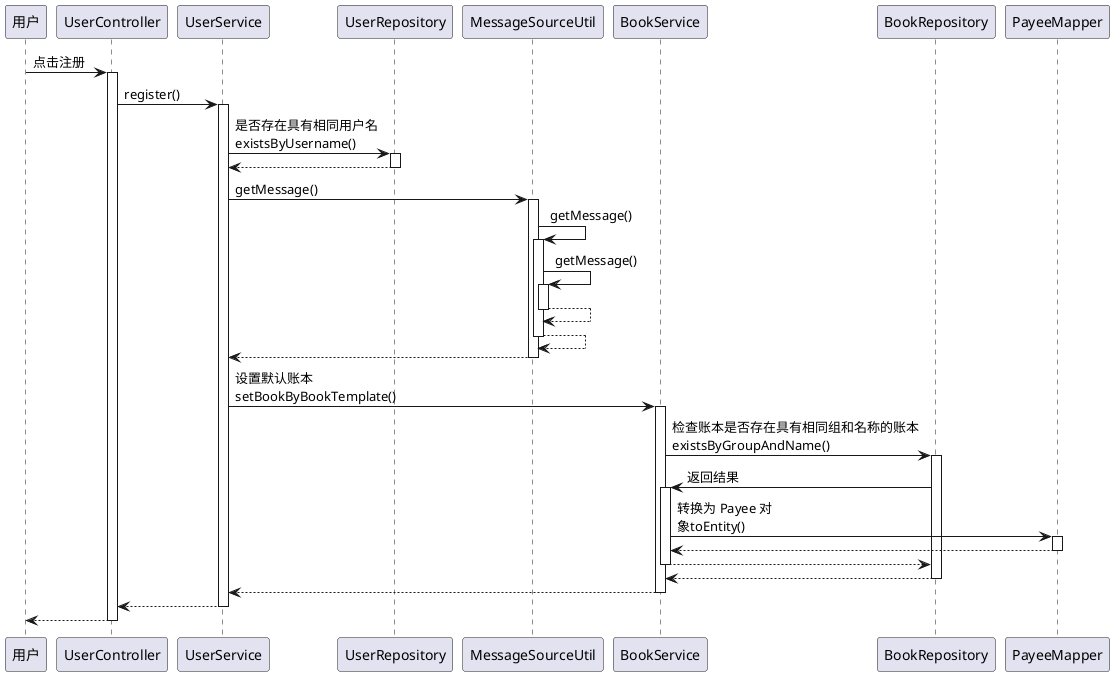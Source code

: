 @startuml
participant 用户
用户 -> UserController : 点击注册
activate UserController
UserController -> UserService : register()
activate UserService
UserService -> UserRepository : 是否存在具有相同用户名\nexistsByUsername()
activate UserRepository
UserRepository --> UserService
deactivate UserRepository
UserService -> MessageSourceUtil : getMessage()
activate MessageSourceUtil
MessageSourceUtil -> MessageSourceUtil : getMessage()
activate MessageSourceUtil
MessageSourceUtil -> MessageSourceUtil : getMessage()
activate MessageSourceUtil
MessageSourceUtil --> MessageSourceUtil
deactivate MessageSourceUtil
MessageSourceUtil --> MessageSourceUtil
deactivate MessageSourceUtil
MessageSourceUtil --> UserService
deactivate MessageSourceUtil
UserService -> BookService : 设置默认账本\nsetBookByBookTemplate()
activate BookService
BookService -> BookRepository : 检查账本是否存在具有相同组和名称的账本\nexistsByGroupAndName()
activate BookRepository
BookRepository -> BookService : 返回结果
activate BookService
BookService -> PayeeMapper : 转换为 Payee 对\n象toEntity()
activate PayeeMapper
PayeeMapper --> BookService
deactivate PayeeMapper
BookService --> BookRepository
deactivate BookService
BookRepository --> BookService
deactivate BookRepository
BookService --> UserService
deactivate BookService
UserService --> UserController
deactivate UserService
return
@enduml